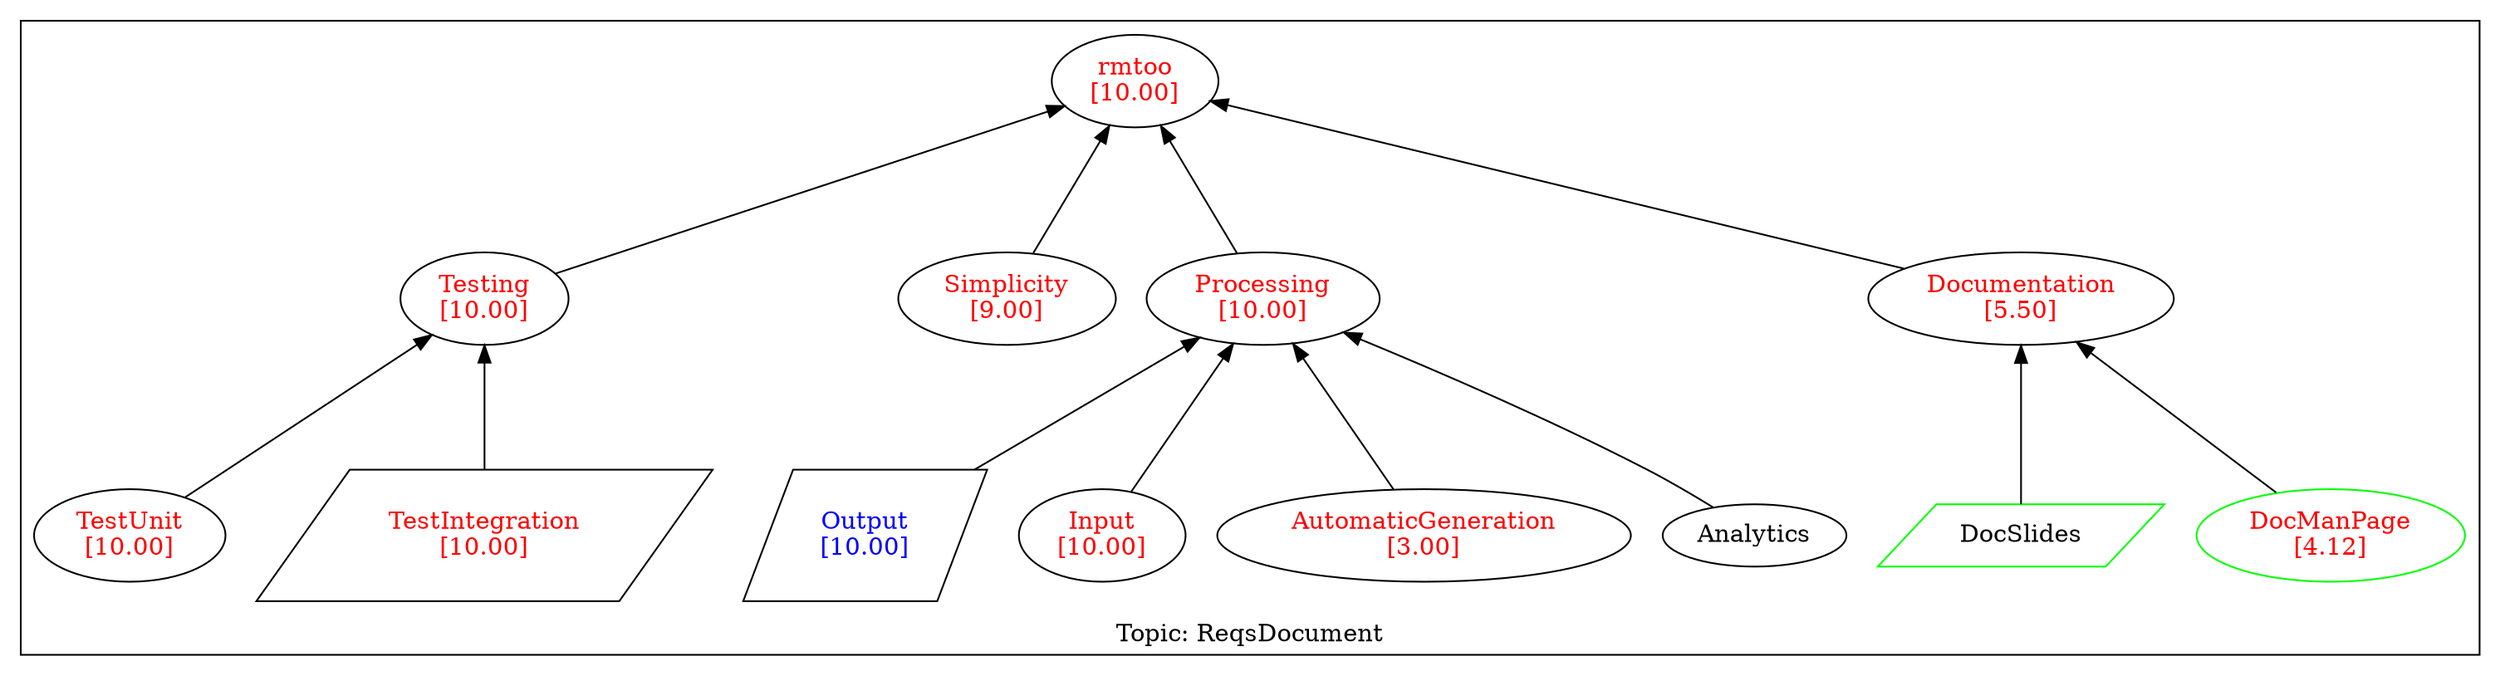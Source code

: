 digraph reqdeps {
rankdir=BT;
mclimit=10.0;
nslimit=10.0;ranksep=1;
subgraph cluster_GRAPH_ReqsDocument {
 label="Topic: ReqsDocument";
Analytics [];
AutomaticGeneration [fontcolor=red,label="AutomaticGeneration\n[3.00]"];
DocManPage [color=green,fontcolor=red,label="DocManPage\n[4.12]"];
DocSlides [color=green,shape=parallelogram];
Documentation [fontcolor=red,label="Documentation\n[5.50]"];
Input [fontcolor=red,label="Input\n[10.00]"];
Output [fontcolor=blue,label="Output\n[10.00]",shape=parallelogram];
Processing [fontcolor=red,label="Processing\n[10.00]"];
Simplicity [fontcolor=red,label="Simplicity\n[9.00]"];
TestIntegration [fontcolor=red,label="TestIntegration\n[10.00]",shape=parallelogram];
TestUnit [fontcolor=red,label="TestUnit\n[10.00]"];
Testing [fontcolor=red,label="Testing\n[10.00]"];
rmtoo [fontcolor=red,label="rmtoo\n[10.00]"];
}
Analytics -> Processing;
AutomaticGeneration -> Processing;
DocManPage -> Documentation;
DocSlides -> Documentation;
Documentation -> rmtoo;
Input -> Processing;
Output -> Processing;
Processing -> rmtoo;
Simplicity -> rmtoo;
TestIntegration -> Testing;
TestUnit -> Testing;
Testing -> rmtoo;
}